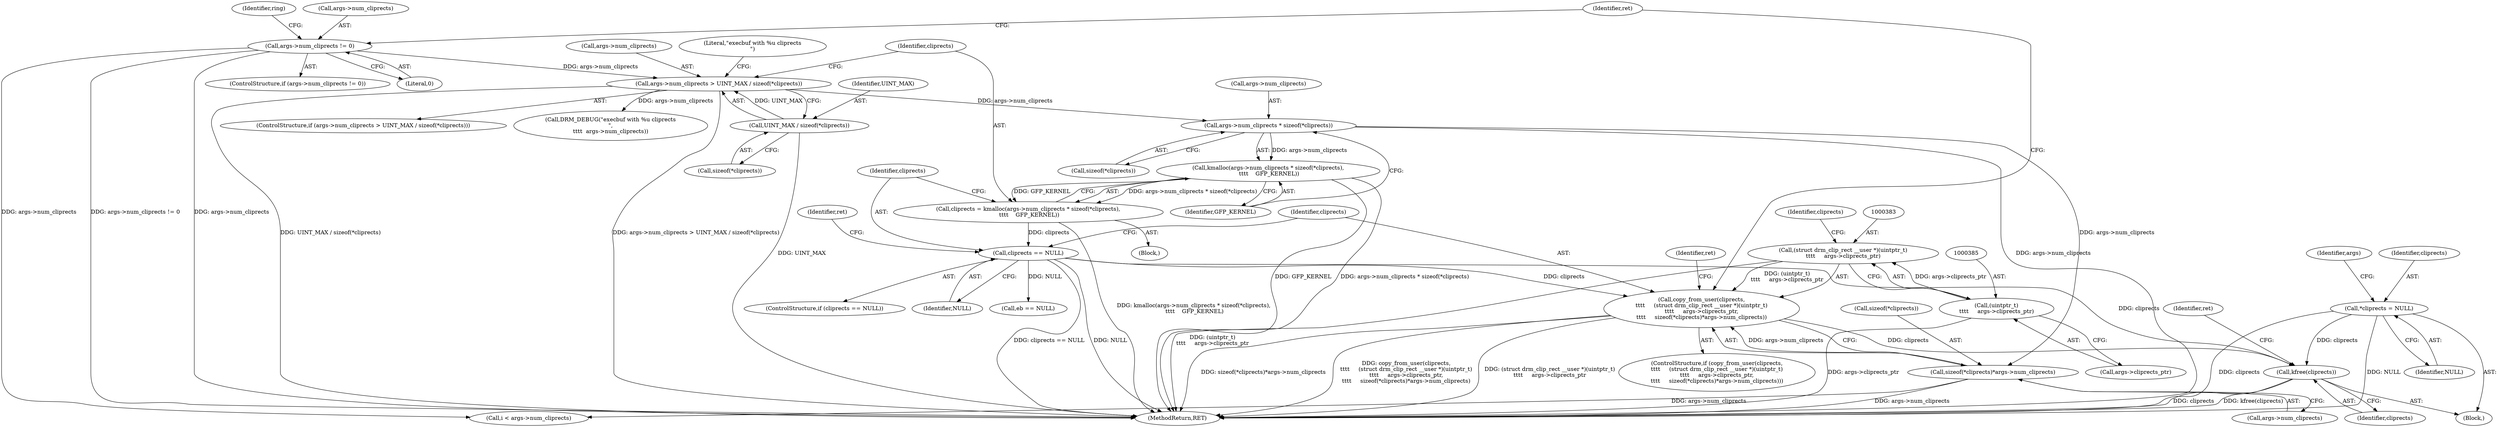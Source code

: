 digraph "0_linux_44afb3a04391a74309d16180d1e4f8386fdfa745@API" {
"1000830" [label="(Call,kfree(cliprects))"];
"1000125" [label="(Call,*cliprects = NULL)"];
"1000380" [label="(Call,copy_from_user(cliprects,\n\t\t\t\t     (struct drm_clip_rect __user *)(uintptr_t)\n\t\t\t\t     args->cliprects_ptr,\n\t\t\t\t     sizeof(*cliprects)*args->num_cliprects))"];
"1000370" [label="(Call,cliprects == NULL)"];
"1000358" [label="(Call,cliprects = kmalloc(args->num_cliprects * sizeof(*cliprects),\n \t\t\t\t    GFP_KERNEL))"];
"1000360" [label="(Call,kmalloc(args->num_cliprects * sizeof(*cliprects),\n \t\t\t\t    GFP_KERNEL))"];
"1000361" [label="(Call,args->num_cliprects * sizeof(*cliprects))"];
"1000340" [label="(Call,args->num_cliprects > UINT_MAX / sizeof(*cliprects))"];
"1000318" [label="(Call,args->num_cliprects != 0)"];
"1000344" [label="(Call,UINT_MAX / sizeof(*cliprects))"];
"1000382" [label="(Call,(struct drm_clip_rect __user *)(uintptr_t)\n\t\t\t\t     args->cliprects_ptr)"];
"1000384" [label="(Call,(uintptr_t)\n\t\t\t\t     args->cliprects_ptr)"];
"1000389" [label="(Call,sizeof(*cliprects)*args->num_cliprects)"];
"1000339" [label="(ControlStructure,if (args->num_cliprects > UINT_MAX / sizeof(*cliprects)))"];
"1000386" [label="(Call,args->cliprects_ptr)"];
"1000393" [label="(Call,args->num_cliprects)"];
"1000833" [label="(Identifier,ret)"];
"1000370" [label="(Call,cliprects == NULL)"];
"1000390" [label="(Call,sizeof(*cliprects))"];
"1000127" [label="(Identifier,NULL)"];
"1000375" [label="(Identifier,ret)"];
"1000326" [label="(Identifier,ring)"];
"1000323" [label="(Block,)"];
"1000365" [label="(Call,sizeof(*cliprects))"];
"1000126" [label="(Identifier,cliprects)"];
"1000369" [label="(ControlStructure,if (cliprects == NULL))"];
"1000114" [label="(Block,)"];
"1000392" [label="(Identifier,cliprects)"];
"1000125" [label="(Call,*cliprects = NULL)"];
"1000382" [label="(Call,(struct drm_clip_rect __user *)(uintptr_t)\n\t\t\t\t     args->cliprects_ptr)"];
"1000384" [label="(Call,(uintptr_t)\n\t\t\t\t     args->cliprects_ptr)"];
"1000341" [label="(Call,args->num_cliprects)"];
"1000371" [label="(Identifier,cliprects)"];
"1000389" [label="(Call,sizeof(*cliprects)*args->num_cliprects)"];
"1000340" [label="(Call,args->num_cliprects > UINT_MAX / sizeof(*cliprects))"];
"1000318" [label="(Call,args->num_cliprects != 0)"];
"1000350" [label="(Call,DRM_DEBUG(\"execbuf with %u cliprects\n\",\n\t\t\t\t  args->num_cliprects))"];
"1000831" [label="(Identifier,cliprects)"];
"1000834" [label="(MethodReturn,RET)"];
"1000433" [label="(Call,eb == NULL)"];
"1000322" [label="(Literal,0)"];
"1000351" [label="(Literal,\"execbuf with %u cliprects\n\")"];
"1000830" [label="(Call,kfree(cliprects))"];
"1000139" [label="(Identifier,args)"];
"1000403" [label="(Identifier,ret)"];
"1000359" [label="(Identifier,cliprects)"];
"1000317" [label="(ControlStructure,if (args->num_cliprects != 0))"];
"1000345" [label="(Identifier,UINT_MAX)"];
"1000379" [label="(ControlStructure,if (copy_from_user(cliprects,\n\t\t\t\t     (struct drm_clip_rect __user *)(uintptr_t)\n\t\t\t\t     args->cliprects_ptr,\n\t\t\t\t     sizeof(*cliprects)*args->num_cliprects)))"];
"1000319" [label="(Call,args->num_cliprects)"];
"1000372" [label="(Identifier,NULL)"];
"1000360" [label="(Call,kmalloc(args->num_cliprects * sizeof(*cliprects),\n \t\t\t\t    GFP_KERNEL))"];
"1000368" [label="(Identifier,GFP_KERNEL)"];
"1000361" [label="(Call,args->num_cliprects * sizeof(*cliprects))"];
"1000362" [label="(Call,args->num_cliprects)"];
"1000750" [label="(Call,i < args->num_cliprects)"];
"1000346" [label="(Call,sizeof(*cliprects))"];
"1000344" [label="(Call,UINT_MAX / sizeof(*cliprects))"];
"1000380" [label="(Call,copy_from_user(cliprects,\n\t\t\t\t     (struct drm_clip_rect __user *)(uintptr_t)\n\t\t\t\t     args->cliprects_ptr,\n\t\t\t\t     sizeof(*cliprects)*args->num_cliprects))"];
"1000398" [label="(Identifier,ret)"];
"1000381" [label="(Identifier,cliprects)"];
"1000358" [label="(Call,cliprects = kmalloc(args->num_cliprects * sizeof(*cliprects),\n \t\t\t\t    GFP_KERNEL))"];
"1000830" -> "1000114"  [label="AST: "];
"1000830" -> "1000831"  [label="CFG: "];
"1000831" -> "1000830"  [label="AST: "];
"1000833" -> "1000830"  [label="CFG: "];
"1000830" -> "1000834"  [label="DDG: kfree(cliprects)"];
"1000830" -> "1000834"  [label="DDG: cliprects"];
"1000125" -> "1000830"  [label="DDG: cliprects"];
"1000380" -> "1000830"  [label="DDG: cliprects"];
"1000370" -> "1000830"  [label="DDG: cliprects"];
"1000125" -> "1000114"  [label="AST: "];
"1000125" -> "1000127"  [label="CFG: "];
"1000126" -> "1000125"  [label="AST: "];
"1000127" -> "1000125"  [label="AST: "];
"1000139" -> "1000125"  [label="CFG: "];
"1000125" -> "1000834"  [label="DDG: cliprects"];
"1000125" -> "1000834"  [label="DDG: NULL"];
"1000380" -> "1000379"  [label="AST: "];
"1000380" -> "1000389"  [label="CFG: "];
"1000381" -> "1000380"  [label="AST: "];
"1000382" -> "1000380"  [label="AST: "];
"1000389" -> "1000380"  [label="AST: "];
"1000398" -> "1000380"  [label="CFG: "];
"1000403" -> "1000380"  [label="CFG: "];
"1000380" -> "1000834"  [label="DDG: sizeof(*cliprects)*args->num_cliprects"];
"1000380" -> "1000834"  [label="DDG: copy_from_user(cliprects,\n\t\t\t\t     (struct drm_clip_rect __user *)(uintptr_t)\n\t\t\t\t     args->cliprects_ptr,\n\t\t\t\t     sizeof(*cliprects)*args->num_cliprects)"];
"1000380" -> "1000834"  [label="DDG: (struct drm_clip_rect __user *)(uintptr_t)\n\t\t\t\t     args->cliprects_ptr"];
"1000370" -> "1000380"  [label="DDG: cliprects"];
"1000382" -> "1000380"  [label="DDG: (uintptr_t)\n\t\t\t\t     args->cliprects_ptr"];
"1000389" -> "1000380"  [label="DDG: args->num_cliprects"];
"1000370" -> "1000369"  [label="AST: "];
"1000370" -> "1000372"  [label="CFG: "];
"1000371" -> "1000370"  [label="AST: "];
"1000372" -> "1000370"  [label="AST: "];
"1000375" -> "1000370"  [label="CFG: "];
"1000381" -> "1000370"  [label="CFG: "];
"1000370" -> "1000834"  [label="DDG: cliprects == NULL"];
"1000370" -> "1000834"  [label="DDG: NULL"];
"1000358" -> "1000370"  [label="DDG: cliprects"];
"1000370" -> "1000433"  [label="DDG: NULL"];
"1000358" -> "1000323"  [label="AST: "];
"1000358" -> "1000360"  [label="CFG: "];
"1000359" -> "1000358"  [label="AST: "];
"1000360" -> "1000358"  [label="AST: "];
"1000371" -> "1000358"  [label="CFG: "];
"1000358" -> "1000834"  [label="DDG: kmalloc(args->num_cliprects * sizeof(*cliprects),\n \t\t\t\t    GFP_KERNEL)"];
"1000360" -> "1000358"  [label="DDG: args->num_cliprects * sizeof(*cliprects)"];
"1000360" -> "1000358"  [label="DDG: GFP_KERNEL"];
"1000360" -> "1000368"  [label="CFG: "];
"1000361" -> "1000360"  [label="AST: "];
"1000368" -> "1000360"  [label="AST: "];
"1000360" -> "1000834"  [label="DDG: args->num_cliprects * sizeof(*cliprects)"];
"1000360" -> "1000834"  [label="DDG: GFP_KERNEL"];
"1000361" -> "1000360"  [label="DDG: args->num_cliprects"];
"1000361" -> "1000365"  [label="CFG: "];
"1000362" -> "1000361"  [label="AST: "];
"1000365" -> "1000361"  [label="AST: "];
"1000368" -> "1000361"  [label="CFG: "];
"1000361" -> "1000834"  [label="DDG: args->num_cliprects"];
"1000340" -> "1000361"  [label="DDG: args->num_cliprects"];
"1000361" -> "1000389"  [label="DDG: args->num_cliprects"];
"1000340" -> "1000339"  [label="AST: "];
"1000340" -> "1000344"  [label="CFG: "];
"1000341" -> "1000340"  [label="AST: "];
"1000344" -> "1000340"  [label="AST: "];
"1000351" -> "1000340"  [label="CFG: "];
"1000359" -> "1000340"  [label="CFG: "];
"1000340" -> "1000834"  [label="DDG: UINT_MAX / sizeof(*cliprects)"];
"1000340" -> "1000834"  [label="DDG: args->num_cliprects > UINT_MAX / sizeof(*cliprects)"];
"1000318" -> "1000340"  [label="DDG: args->num_cliprects"];
"1000344" -> "1000340"  [label="DDG: UINT_MAX"];
"1000340" -> "1000350"  [label="DDG: args->num_cliprects"];
"1000318" -> "1000317"  [label="AST: "];
"1000318" -> "1000322"  [label="CFG: "];
"1000319" -> "1000318"  [label="AST: "];
"1000322" -> "1000318"  [label="AST: "];
"1000326" -> "1000318"  [label="CFG: "];
"1000403" -> "1000318"  [label="CFG: "];
"1000318" -> "1000834"  [label="DDG: args->num_cliprects != 0"];
"1000318" -> "1000834"  [label="DDG: args->num_cliprects"];
"1000318" -> "1000750"  [label="DDG: args->num_cliprects"];
"1000344" -> "1000346"  [label="CFG: "];
"1000345" -> "1000344"  [label="AST: "];
"1000346" -> "1000344"  [label="AST: "];
"1000344" -> "1000834"  [label="DDG: UINT_MAX"];
"1000382" -> "1000384"  [label="CFG: "];
"1000383" -> "1000382"  [label="AST: "];
"1000384" -> "1000382"  [label="AST: "];
"1000392" -> "1000382"  [label="CFG: "];
"1000382" -> "1000834"  [label="DDG: (uintptr_t)\n\t\t\t\t     args->cliprects_ptr"];
"1000384" -> "1000382"  [label="DDG: args->cliprects_ptr"];
"1000384" -> "1000386"  [label="CFG: "];
"1000385" -> "1000384"  [label="AST: "];
"1000386" -> "1000384"  [label="AST: "];
"1000384" -> "1000834"  [label="DDG: args->cliprects_ptr"];
"1000389" -> "1000393"  [label="CFG: "];
"1000390" -> "1000389"  [label="AST: "];
"1000393" -> "1000389"  [label="AST: "];
"1000389" -> "1000834"  [label="DDG: args->num_cliprects"];
"1000389" -> "1000750"  [label="DDG: args->num_cliprects"];
}
